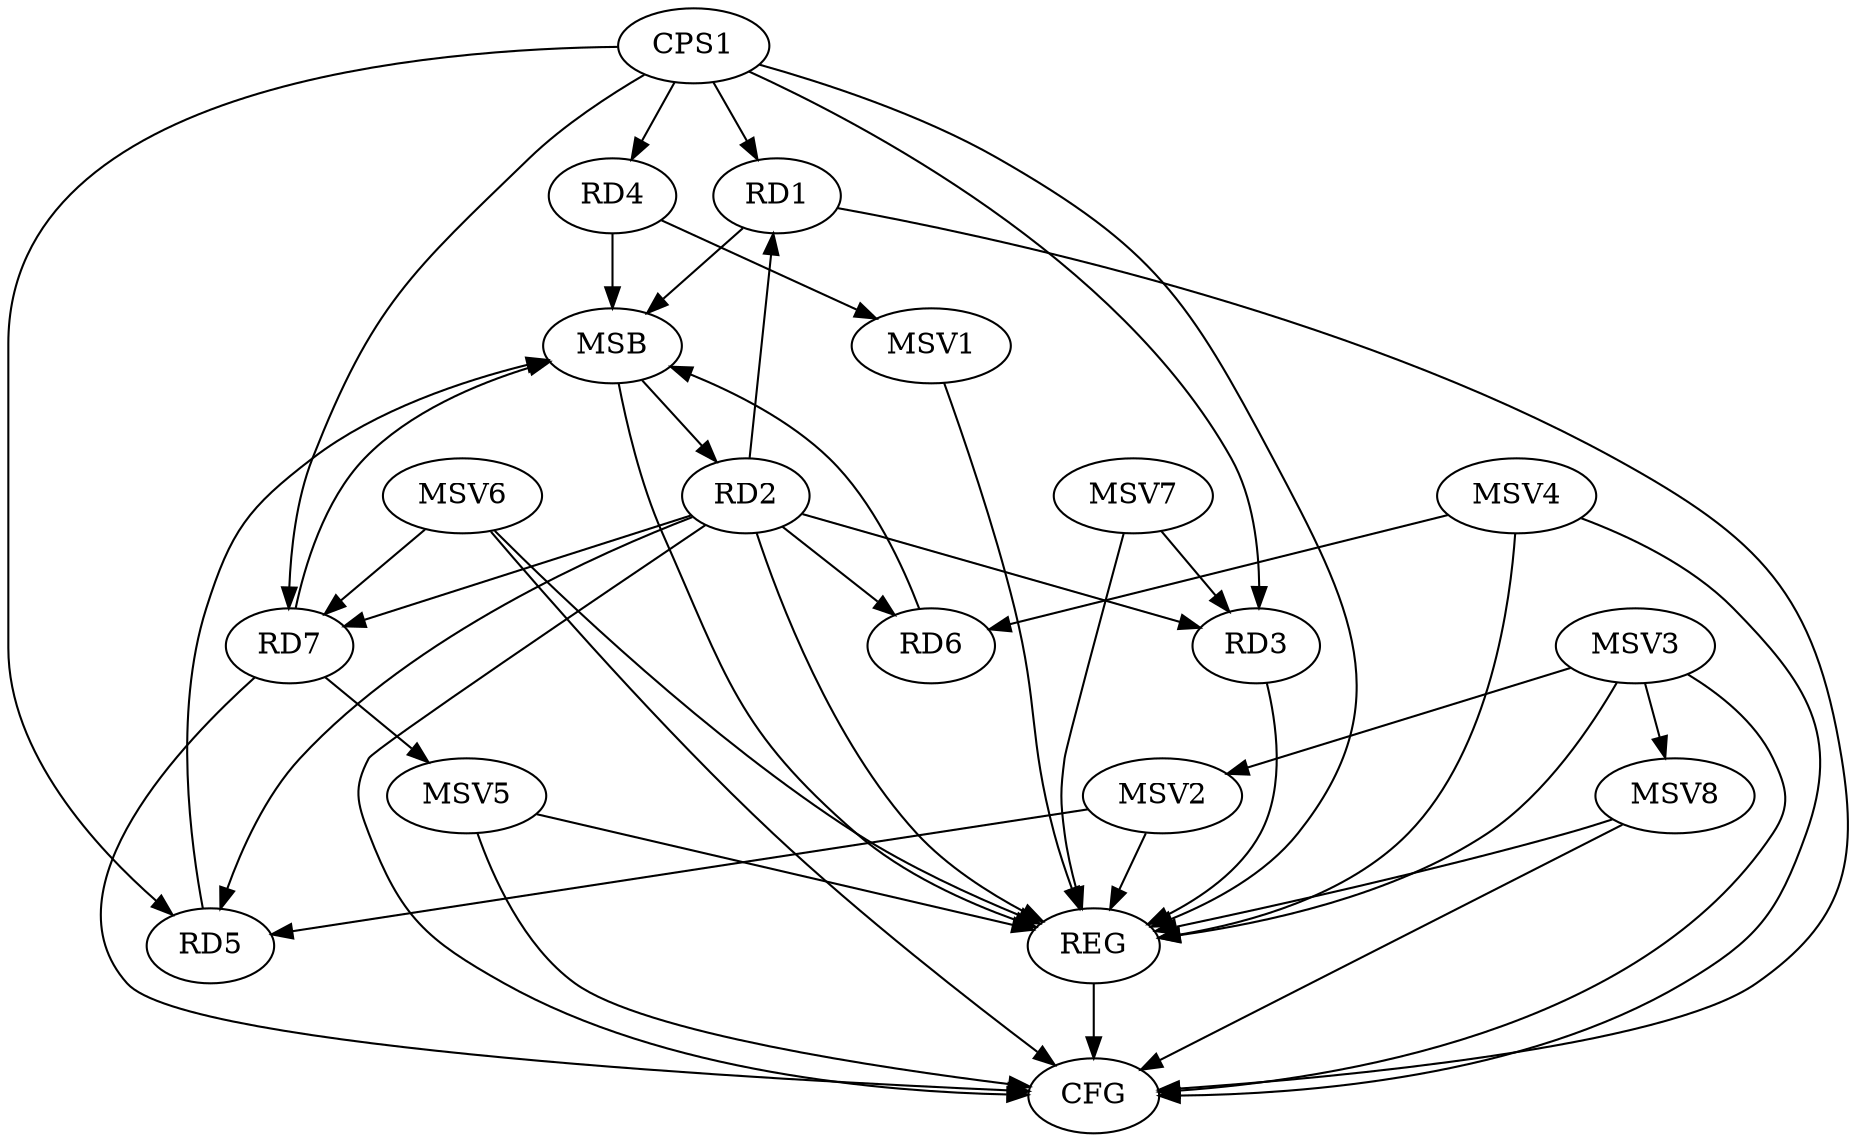 strict digraph G {
  RD1 [ label="RD1" ];
  RD2 [ label="RD2" ];
  RD3 [ label="RD3" ];
  RD4 [ label="RD4" ];
  RD5 [ label="RD5" ];
  RD6 [ label="RD6" ];
  RD7 [ label="RD7" ];
  CPS1 [ label="CPS1" ];
  REG [ label="REG" ];
  MSB [ label="MSB" ];
  CFG [ label="CFG" ];
  MSV1 [ label="MSV1" ];
  MSV2 [ label="MSV2" ];
  MSV3 [ label="MSV3" ];
  MSV4 [ label="MSV4" ];
  MSV5 [ label="MSV5" ];
  MSV6 [ label="MSV6" ];
  MSV7 [ label="MSV7" ];
  MSV8 [ label="MSV8" ];
  RD2 -> RD1;
  RD2 -> RD3;
  CPS1 -> RD1;
  CPS1 -> RD3;
  CPS1 -> RD4;
  CPS1 -> RD5;
  CPS1 -> RD7;
  RD2 -> REG;
  RD3 -> REG;
  CPS1 -> REG;
  RD1 -> MSB;
  MSB -> REG;
  RD4 -> MSB;
  RD5 -> MSB;
  RD6 -> MSB;
  MSB -> RD2;
  RD7 -> MSB;
  RD7 -> CFG;
  RD2 -> CFG;
  RD1 -> CFG;
  REG -> CFG;
  RD2 -> RD6;
  RD2 -> RD7;
  RD2 -> RD5;
  RD4 -> MSV1;
  MSV1 -> REG;
  MSV2 -> RD5;
  MSV2 -> REG;
  MSV3 -> MSV2;
  MSV3 -> REG;
  MSV3 -> CFG;
  MSV4 -> RD6;
  MSV4 -> REG;
  MSV4 -> CFG;
  RD7 -> MSV5;
  MSV5 -> REG;
  MSV5 -> CFG;
  MSV6 -> RD7;
  MSV6 -> REG;
  MSV6 -> CFG;
  MSV7 -> RD3;
  MSV7 -> REG;
  MSV3 -> MSV8;
  MSV8 -> REG;
  MSV8 -> CFG;
}
